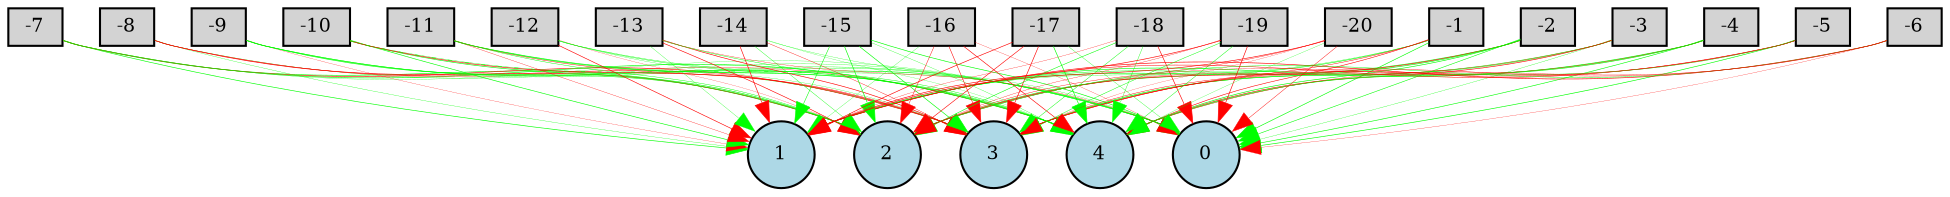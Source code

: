 digraph {
	node [fontsize=9 height=0.2 shape=circle width=0.2]
	-1 [fillcolor=lightgray shape=box style=filled]
	-2 [fillcolor=lightgray shape=box style=filled]
	-3 [fillcolor=lightgray shape=box style=filled]
	-4 [fillcolor=lightgray shape=box style=filled]
	-5 [fillcolor=lightgray shape=box style=filled]
	-6 [fillcolor=lightgray shape=box style=filled]
	-7 [fillcolor=lightgray shape=box style=filled]
	-8 [fillcolor=lightgray shape=box style=filled]
	-9 [fillcolor=lightgray shape=box style=filled]
	-10 [fillcolor=lightgray shape=box style=filled]
	-11 [fillcolor=lightgray shape=box style=filled]
	-12 [fillcolor=lightgray shape=box style=filled]
	-13 [fillcolor=lightgray shape=box style=filled]
	-14 [fillcolor=lightgray shape=box style=filled]
	-15 [fillcolor=lightgray shape=box style=filled]
	-16 [fillcolor=lightgray shape=box style=filled]
	-17 [fillcolor=lightgray shape=box style=filled]
	-18 [fillcolor=lightgray shape=box style=filled]
	-19 [fillcolor=lightgray shape=box style=filled]
	-20 [fillcolor=lightgray shape=box style=filled]
	0 [fillcolor=lightblue style=filled]
	1 [fillcolor=lightblue style=filled]
	2 [fillcolor=lightblue style=filled]
	3 [fillcolor=lightblue style=filled]
	4 [fillcolor=lightblue style=filled]
	-1 -> 0 [color=green penwidth=0.2982798917318656 style=solid]
	-1 -> 1 [color=green penwidth=0.149598657427596 style=solid]
	-1 -> 2 [color=green penwidth=0.2792203509752421 style=solid]
	-1 -> 3 [color=red penwidth=0.2112226601773255 style=solid]
	-1 -> 4 [color=red penwidth=0.26975143565744136 style=solid]
	-2 -> 0 [color=green penwidth=0.26433371091670294 style=solid]
	-2 -> 1 [color=green penwidth=0.29602771801382155 style=solid]
	-2 -> 2 [color=red penwidth=0.2981468719615862 style=solid]
	-2 -> 3 [color=green penwidth=0.2947103153230419 style=solid]
	-2 -> 4 [color=green penwidth=0.30000000000000004 style=solid]
	-3 -> 0 [color=green penwidth=0.144807695362145 style=solid]
	-3 -> 1 [color=green penwidth=0.2262057399394008 style=solid]
	-3 -> 2 [color=red penwidth=0.17577510620763834 style=solid]
	-3 -> 3 [color=green penwidth=0.22444099905100562 style=solid]
	-3 -> 4 [color=red penwidth=0.2942852084576121 style=solid]
	-4 -> 0 [color=green penwidth=0.28560095144229813 style=solid]
	-4 -> 1 [color=green penwidth=0.2897456126988398 style=solid]
	-4 -> 2 [color=green penwidth=0.12940635596638445 style=solid]
	-4 -> 3 [color=red penwidth=0.20138262474430405 style=solid]
	-4 -> 4 [color=green penwidth=0.30000000000000004 style=solid]
	-5 -> 0 [color=green penwidth=0.29849199955231553 style=solid]
	-5 -> 1 [color=red penwidth=0.22957889608799031 style=solid]
	-5 -> 2 [color=red penwidth=0.1440669363720243 style=solid]
	-5 -> 3 [color=red penwidth=0.29996552285647 style=solid]
	-5 -> 4 [color=green penwidth=0.16470875085540354 style=solid]
	-6 -> 0 [color=red penwidth=0.11773425446476236 style=solid]
	-6 -> 1 [color=red penwidth=0.30000000000000004 style=solid]
	-6 -> 2 [color=green penwidth=0.20508382165387978 style=solid]
	-6 -> 3 [color=red penwidth=0.1875848069550599 style=solid]
	-6 -> 4 [color=red penwidth=0.16894921115514802 style=solid]
	-7 -> 0 [color=green penwidth=0.11927995671296826 style=solid]
	-7 -> 1 [color=green penwidth=0.297326035301544 style=solid]
	-7 -> 2 [color=green penwidth=0.30000000000000004 style=solid]
	-7 -> 3 [color=red penwidth=0.29339376408529455 style=solid]
	-7 -> 4 [color=green penwidth=0.30000000000000004 style=solid]
	-8 -> 0 [color=green penwidth=0.1415607554871892 style=solid]
	-8 -> 1 [color=green penwidth=0.14077956016264873 style=solid]
	-8 -> 2 [color=red penwidth=0.30000000000000004 style=solid]
	-8 -> 3 [color=red penwidth=0.15123064931203195 style=solid]
	-8 -> 4 [color=red penwidth=0.1574025486768154 style=solid]
	-9 -> 0 [color=green penwidth=0.17803018524294098 style=solid]
	-9 -> 1 [color=red penwidth=0.1114076422885564 style=solid]
	-9 -> 2 [color=green penwidth=0.2845593335831651 style=solid]
	-9 -> 3 [color=green penwidth=0.13289622978627907 style=solid]
	-9 -> 4 [color=green penwidth=0.29819049748707827 style=solid]
	-10 -> 0 [color=green penwidth=0.16695393387229981 style=solid]
	-10 -> 1 [color=green penwidth=0.2916382536431894 style=solid]
	-10 -> 2 [color=green penwidth=0.29224558422637076 style=solid]
	-10 -> 3 [color=red penwidth=0.29978955115300043 style=solid]
	-10 -> 4 [color=green penwidth=0.2826059509369149 style=dotted]
	-11 -> 0 [color=green penwidth=0.30000000000000004 style=solid]
	-11 -> 1 [color=red penwidth=0.14941953360136911 style=solid]
	-11 -> 2 [color=green penwidth=0.20954084439242815 style=solid]
	-11 -> 3 [color=red penwidth=0.22038810826819738 style=solid]
	-11 -> 4 [color=green penwidth=0.2958978255286806 style=solid]
	-12 -> 0 [color=green penwidth=0.17603044583302718 style=solid]
	-12 -> 1 [color=red penwidth=0.2963267276547866 style=solid]
	-12 -> 2 [color=red penwidth=0.10117210179383015 style=solid]
	-12 -> 3 [color=green penwidth=0.1254399166964978 style=solid]
	-12 -> 4 [color=green penwidth=0.20352539021961186 style=solid]
	-13 -> 0 [color=red penwidth=0.14436063663391252 style=solid]
	-13 -> 1 [color=green penwidth=0.13806344765102324 style=solid]
	-13 -> 2 [color=red penwidth=0.2944417503839668 style=solid]
	-13 -> 3 [color=red penwidth=0.2990629613890373 style=solid]
	-13 -> 4 [color=green penwidth=0.21145771525677298 style=solid]
	-14 -> 0 [color=green penwidth=0.1255754067609377 style=solid]
	-14 -> 1 [color=red penwidth=0.2951471312938242 style=solid]
	-14 -> 2 [color=green penwidth=0.17950447775898687 style=solid]
	-14 -> 3 [color=red penwidth=0.1789671845677584 style=solid]
	-14 -> 4 [color=green penwidth=0.10659028508646284 style=solid]
	-15 -> 0 [color=green penwidth=0.30000000000000004 style=solid]
	-15 -> 1 [color=green penwidth=0.25746805007384455 style=solid]
	-15 -> 2 [color=green penwidth=0.2984482951314712 style=solid]
	-15 -> 3 [color=green penwidth=0.2980432631737693 style=solid]
	-15 -> 4 [color=green penwidth=0.14427157855608339 style=solid]
	-16 -> 0 [color=red penwidth=0.12050009702447245 style=solid]
	-16 -> 1 [color=green penwidth=0.12927870936631322 style=solid]
	-16 -> 2 [color=red penwidth=0.21615350930563637 style=solid]
	-16 -> 3 [color=red penwidth=0.2579338708335135 style=solid]
	-16 -> 4 [color=red penwidth=0.29093780216181697 style=solid]
	-17 -> 0 [color=green penwidth=0.15616823885721393 style=solid]
	-17 -> 1 [color=red penwidth=0.2993709356241293 style=solid]
	-17 -> 2 [color=red penwidth=0.28257027302948146 style=solid]
	-17 -> 3 [color=red penwidth=0.297688175844932 style=solid]
	-17 -> 4 [color=green penwidth=0.30000000000000004 style=solid]
	-18 -> 0 [color=red penwidth=0.30000000000000004 style=solid]
	-18 -> 1 [color=red penwidth=0.13271958921967764 style=solid]
	-18 -> 2 [color=green penwidth=0.25513482838419377 style=solid]
	-18 -> 3 [color=green penwidth=0.21296558172708768 style=solid]
	-18 -> 4 [color=green penwidth=0.17709332632314073 style=solid]
	-19 -> 0 [color=red penwidth=0.2967647704651065 style=solid]
	-19 -> 1 [color=red penwidth=0.2986628386811385 style=solid]
	-19 -> 2 [color=red penwidth=0.14669156547222703 style=solid]
	-19 -> 3 [color=green penwidth=0.21681850604772623 style=solid]
	-19 -> 4 [color=green penwidth=0.2084876859621244 style=solid]
	-20 -> 0 [color=red penwidth=0.20484998255232184 style=solid]
	-20 -> 1 [color=red penwidth=0.2901202439560143 style=solid]
	-20 -> 2 [color=red penwidth=0.18404564806054105 style=solid]
	-20 -> 3 [color=red penwidth=0.10034538233989591 style=solid]
	-20 -> 4 [color=green penwidth=0.12111598048056221 style=solid]
}
